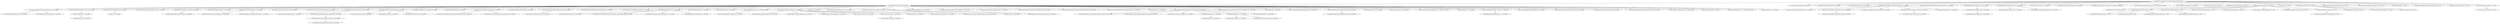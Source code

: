 digraph "de.codescape.jira.plugins:scrum-poker:atlassian-plugin:23.03.0" { 
	"de.codescape.jira.plugins:scrum-poker:atlassian-plugin:23.03.0" -> "com.atlassian.jira:jira-api:jar:9.7.0:provided" ; 
	"de.codescape.jira.plugins:scrum-poker:atlassian-plugin:23.03.0" -> "com.atlassian.sal:sal-api:jar:5.0.0:provided" ; 
	"de.codescape.jira.plugins:scrum-poker:atlassian-plugin:23.03.0" -> "com.atlassian.upm:licensing-api:jar:6.0.6:provided" ; 
	"de.codescape.jira.plugins:scrum-poker:atlassian-plugin:23.03.0" -> "com.atlassian.upm:upm-api:jar:6.0.6:provided" ; 
	"de.codescape.jira.plugins:scrum-poker:atlassian-plugin:23.03.0" -> "com.atlassian.activeobjects:activeobjects-plugin:jar:4.0.3:provided" ; 
	"de.codescape.jira.plugins:scrum-poker:atlassian-plugin:23.03.0" -> "com.atlassian.plugin:atlassian-spring-scanner-annotation:jar:3.0.1:provided" ; 
	"de.codescape.jira.plugins:scrum-poker:atlassian-plugin:23.03.0" -> "org.springframework:spring-beans:jar:5.3.19:provided" ; 
	"de.codescape.jira.plugins:scrum-poker:atlassian-plugin:23.03.0" -> "org.springframework:spring-context:jar:5.3.19:provided" ; 
	"de.codescape.jira.plugins:scrum-poker:atlassian-plugin:23.03.0" -> "javax.ws.rs:jsr311-api:jar:1.1.1:provided" ; 
	"de.codescape.jira.plugins:scrum-poker:atlassian-plugin:23.03.0" -> "org.apache.commons:commons-lang3:jar:3.9:provided" ; 
	"de.codescape.jira.plugins:scrum-poker:atlassian-plugin:23.03.0" -> "org.codehaus.jackson:jackson-core-asl:jar:1.9.13-atlassian-6:provided" ; 
	"de.codescape.jira.plugins:scrum-poker:atlassian-plugin:23.03.0" -> "org.codehaus.jackson:jackson-mapper-asl:jar:1.9.13-atlassian-6:provided" ; 
	"de.codescape.jira.plugins:scrum-poker:atlassian-plugin:23.03.0" -> "javax.servlet:javax.servlet-api:jar:4.0.1:provided" ; 
	"de.codescape.jira.plugins:scrum-poker:atlassian-plugin:23.03.0" -> "org.hamcrest:hamcrest:jar:2.2:test" ; 
	"de.codescape.jira.plugins:scrum-poker:atlassian-plugin:23.03.0" -> "org.hamcrest:hamcrest-library:jar:2.2:test" ; 
	"de.codescape.jira.plugins:scrum-poker:atlassian-plugin:23.03.0" -> "com.atlassian.jira:jira-tests:jar:9.7.0:test" ; 
	"de.codescape.jira.plugins:scrum-poker:atlassian-plugin:23.03.0" -> "junit:junit:jar:4.13.1:test" ; 
	"de.codescape.jira.plugins:scrum-poker:atlassian-plugin:23.03.0" -> "org.mockito:mockito-core:jar:3.1.0:test" ; 
	"de.codescape.jira.plugins:scrum-poker:atlassian-plugin:23.03.0" -> "net.java.dev.activeobjects:activeobjects-test:jar:4.0.3:test" ; 
	"de.codescape.jira.plugins:scrum-poker:atlassian-plugin:23.03.0" -> "com.atlassian.activeobjects:activeobjects-test:jar:4.0.3:test" ; 
	"de.codescape.jira.plugins:scrum-poker:atlassian-plugin:23.03.0" -> "org.hsqldb:hsqldb:jar:2.5.0:test" ; 
	"de.codescape.jira.plugins:scrum-poker:atlassian-plugin:23.03.0" -> "com.atlassian.profiling:atlassian-profiling-api:jar:4.8.1:test" ; 
	"de.codescape.jira.plugins:scrum-poker:atlassian-plugin:23.03.0" -> "org.apache.lucene:lucene-core:jar:7.3.1:test" ; 
	"de.codescape.jira.plugins:scrum-poker:atlassian-plugin:23.03.0" -> "com.sun.jersey:jersey-client:jar:1.19.4:test" ; 
	"com.atlassian.jira:jira-api:jar:9.7.0:provided" -> "com.atlassian.annotations:atlassian-annotations:jar:4.0.0:provided" ; 
	"com.atlassian.jira:jira-api:jar:9.7.0:provided" -> "com.atlassian.ofbiz:entityengine-share:jar:3.0.7:provided" ; 
	"com.atlassian.jira:jira-api:jar:9.7.0:provided" -> "com.atlassian.ofbiz:entityengine:jar:3.0.7:provided" ; 
	"com.atlassian.jira:jira-api:jar:9.7.0:provided" -> "com.atlassian.collectors:atlassian-collectors-util:jar:1.1:provided" ; 
	"com.atlassian.jira:jira-api:jar:9.7.0:provided" -> "opensymphony:webwork:jar:1.4-atlassian-31:provided" ; 
	"com.atlassian.jira:jira-api:jar:9.7.0:provided" -> "webwork:pell-multipart-request:jar:1.31.0:provided" ; 
	"com.atlassian.jira:jira-api:jar:9.7.0:provided" -> "com.atlassian.core:atlassian-core:jar:8.0.0:provided" ; 
	"com.atlassian.jira:jira-api:jar:9.7.0:provided" -> "com.atlassian.core:atlassian-core-user:jar:8.0.0:provided" ; 
	"com.atlassian.jira:jira-api:jar:9.7.0:provided" -> "com.atlassian.core:atlassian-core-thumbnail:jar:8.0.0:provided" ; 
	"com.atlassian.jira:jira-api:jar:9.7.0:provided" -> "com.atlassian.extras:atlassian-extras:jar:3.4.6:provided" ; 
	"com.atlassian.jira:jira-api:jar:9.7.0:provided" -> "com.atlassian.velocity:atlassian-velocity:jar:1.3:provided" ; 
	"com.atlassian.jira:jira-api:jar:9.7.0:provided" -> "osworkflow:osworkflow:jar:2.9.0-atlassian-1:provided" ; 
	"com.atlassian.jira:jira-api:jar:9.7.0:provided" -> "opensymphony:propertyset:jar:1.5:provided" ; 
	"com.atlassian.jira:jira-api:jar:9.7.0:provided" -> "com.atlassian.cache:atlassian-cache-api:jar:6.0.1:provided" ; 
	"com.atlassian.jira:jira-api:jar:9.7.0:provided" -> "com.atlassian.beehive:beehive-api:jar:5.0.1:provided" ; 
	"com.atlassian.jira:jira-api:jar:9.7.0:provided" -> "com.atlassian.tenancy:atlassian-tenancy-api:jar:4.0.0:provided" ; 
	"com.atlassian.jira:jira-api:jar:9.7.0:provided" -> "com.atlassian.upgrade:upgrade-task-framework-api:jar:2.0.2:provided" ; 
	"com.atlassian.jira:jira-api:jar:9.7.0:provided" -> "com.atlassian.crowd:embedded-crowd-api:jar:5.0.4:provided" ; 
	"com.atlassian.jira:jira-api:jar:9.7.0:provided" -> "com.google.guava:guava:jar:31.0.1-jre:provided" ; 
	"com.atlassian.jira:jira-api:jar:9.7.0:provided" -> "com.atlassian.fugue:fugue:jar:2.7.0:provided" ; 
	"com.atlassian.jira:jira-api:jar:9.7.0:provided" -> "io.atlassian.fugue:fugue:jar:5.0.0:provided" ; 
	"com.atlassian.jira:jira-api:jar:9.7.0:provided" -> "com.sun.mail:jakarta.mail:jar:1.6.5-atlassian-2:provided" ; 
	"com.atlassian.jira:jira-api:jar:9.7.0:provided" -> "com.atlassian.mail:atlassian-mail:jar:5.1.3:provided" ; 
	"com.atlassian.jira:jira-api:jar:9.7.0:provided" -> "oro:oro:jar:2.0.7:provided" ; 
	"com.atlassian.jira:jira-api:jar:9.7.0:provided" -> "com.atlassian.applinks:applinks-api:jar:9.0.13:provided" ; 
	"com.atlassian.jira:jira-api:jar:9.7.0:provided" -> "com.google.javascript:closure-compiler-unshaded:jar:v20181008:provided" ; 
	"com.atlassian.jira:jira-api:jar:9.7.0:provided" -> "com.google.protobuf:protobuf-java:jar:3.21.9:provided" ; 
	"com.atlassian.jira:jira-api:jar:9.7.0:provided" -> "com.atlassian.velocity.htmlsafe:velocity-htmlsafe:jar:4.0.1:provided" ; 
	"com.atlassian.jira:jira-api:jar:9.7.0:provided" -> "com.atlassian.plugins:atlassian-plugins-api:jar:7.1.4:provided" ; 
	"com.atlassian.jira:jira-api:jar:9.7.0:provided" -> "com.atlassian.plugins:atlassian-plugins-webfragment:jar:6.0.0:provided" ; 
	"com.atlassian.jira:jira-api:jar:9.7.0:provided" -> "com.atlassian.plugins:atlassian-plugins-webfragment-api:jar:6.0.0:provided" ; 
	"com.atlassian.jira:jira-api:jar:9.7.0:provided" -> "com.atlassian.ozymandias:atlassian-plugin-point-safety:jar:1.0.0:provided" ; 
	"com.atlassian.jira:jira-api:jar:9.7.0:provided" -> "jfree:jfreechart:jar:1.0.13:provided" ; 
	"com.atlassian.jira:jira-api:jar:9.7.0:provided" -> "com.atlassian.plugins:atlassian-plugins-webresource:jar:6.0.5:provided" ; 
	"com.atlassian.jira:jira-api:jar:9.7.0:provided" -> "com.atlassian.plugins:atlassian-plugins-webresource-compiler-gcc:jar:6.0.5:provided" ; 
	"com.atlassian.jira:jira-api:jar:9.7.0:provided" -> "jfree:jcommon:jar:1.0.8:provided" ; 
	"com.atlassian.jira:jira-api:jar:9.7.0:provided" -> "com.atlassian.gadgets:atlassian-gadgets-api:jar:8.0.16:provided" ; 
	"com.atlassian.jira:jira-api:jar:9.7.0:provided" -> "com.atlassian.johnson:atlassian-johnson-core:jar:4.0.0:provided" ; 
	"com.atlassian.jira:jira-api:jar:9.7.0:provided" -> "joda-time:joda-time:jar:2.10.5:provided" ; 
	"com.atlassian.jira:jira-api:jar:9.7.0:provided" -> "commons-io:commons-io:jar:2.8.0:provided" ; 
	"com.atlassian.jira:jira-api:jar:9.7.0:provided" -> "commons-httpclient:commons-httpclient:jar:3.1-atlassian-2:provided" ; 
	"com.atlassian.jira:jira-api:jar:9.7.0:provided" -> "org.slf4j:slf4j-api:jar:1.7.30:provided" ; 
	"com.atlassian.jira:jira-api:jar:9.7.0:provided" -> "org.apache.logging.log4j:log4j-1.2-api:jar:2.17.2:provided" ; 
	"com.atlassian.jira:jira-api:jar:9.7.0:provided" -> "com.atlassian.profiling:atlassian-profiling:jar:4.8.1:provided" ; 
	"com.atlassian.jira:jira-api:jar:9.7.0:provided" -> "com.atlassian.scheduler:atlassian-scheduler-api:jar:4.0.0:provided" ; 
	"com.atlassian.jira:jira-api:jar:9.7.0:provided" -> "com.atlassian.analytics:analytics-api:jar:8.2.5:provided" ; 
	"com.atlassian.jira:jira-api:jar:9.7.0:provided" -> "com.atlassian.application:atlassian-application-api:jar:2.0.0:provided" ; 
	"com.atlassian.jira:jira-api:jar:9.7.0:provided" -> "javax.validation:validation-api:jar:2.0.1.Final:provided" ; 
	"com.atlassian.jira:jira-api:jar:9.7.0:provided" -> "javax.inject:javax.inject:jar:1:provided" ; 
	"com.atlassian.jira:jira-api:jar:9.7.0:provided" -> "com.atlassian:lucene-extras:jar:7.3.1-atlassian-4:provided" ; 
	"com.atlassian.jira:jira-api:jar:9.7.0:provided" -> "org.dom4j:dom4j:jar:2.1.3:provided" ; 
	"com.atlassian.annotations:atlassian-annotations:jar:4.0.0:provided" -> "com.google.code.findbugs:jsr305:jar:3.0.2:provided" ; 
	"com.atlassian.annotations:atlassian-annotations:jar:4.0.0:provided" -> "org.checkerframework:checker-qual:jar:2.8.1:provided" ; 
	"com.atlassian.ofbiz:entityengine-share:jar:3.0.7:provided" -> "xerces:xercesImpl:jar:2.12.0:provided" ; 
	"xerces:xercesImpl:jar:2.12.0:provided" -> "xml-apis:xml-apis:jar:1.4.01:provided" ; 
	"com.atlassian.ofbiz:entityengine:jar:3.0.7:provided" -> "jta:jta:jar:1.0.1:provided" ; 
	"opensymphony:webwork:jar:1.4-atlassian-31:provided" -> "com.atlassian.html:atlassian-html-encoder:jar:1.4:provided" ; 
	"com.atlassian.core:atlassian-core:jar:8.0.0:provided" -> "commons-collections:commons-collections:jar:3.2.2:provided" ; 
	"com.atlassian.core:atlassian-core:jar:8.0.0:provided" -> "com.atlassian.image:atlassian-image-consumer:jar:1.0.1:provided" ; 
	"com.atlassian.extras:atlassian-extras:jar:3.4.6:provided" -> "commons-codec:commons-codec:jar:1.11:provided" ; 
	"com.atlassian.extras:atlassian-extras:jar:3.4.6:provided" -> "com.atlassian.extras:atlassian-extras-key-manager:jar:3.4.6:provided" ; 
	"com.atlassian.extras:atlassian-extras-key-manager:jar:3.4.6:provided" -> "com.atlassian.extras:atlassian-extras-common:jar:3.4.6:provided" ; 
	"com.atlassian.extras:atlassian-extras-common:jar:3.4.6:provided" -> "com.atlassian.extras:atlassian-extras-api:jar:3.4.6:provided" ; 
	"com.atlassian.velocity:atlassian-velocity:jar:1.3:provided" -> "commons-lang:commons-lang:jar:2.6:provided" ; 
	"com.atlassian.velocity:atlassian-velocity:jar:1.3:provided" -> "opensymphony:oscore:jar:2.2.7:provided" ; 
	"com.atlassian.velocity:atlassian-velocity:jar:1.3:provided" -> "org.apache.velocity:velocity:jar:1.6.4:provided" ; 
	"com.atlassian.cache:atlassian-cache-api:jar:6.0.1:provided" -> "com.atlassian.instrumentation:atlassian-instrumentation-core:jar:3.0.0:provided" ; 
	"com.atlassian.cache:atlassian-cache-api:jar:6.0.1:provided" -> "io.atlassian.util.concurrent:atlassian-util-concurrent:jar:4.0.1:provided" ; 
	"com.atlassian.tenancy:atlassian-tenancy-api:jar:4.0.0:provided" -> "com.atlassian.event:atlassian-event:jar:4.0.0:provided" ; 
	"com.google.guava:guava:jar:31.0.1-jre:provided" -> "com.google.guava:failureaccess:jar:1.0.1:provided" ; 
	"com.google.guava:guava:jar:31.0.1-jre:provided" -> "com.google.guava:listenablefuture:jar:9999.0-empty-to-avoid-conflict-with-guava:provided" ; 
	"com.google.guava:guava:jar:31.0.1-jre:provided" -> "com.google.errorprone:error_prone_annotations:jar:2.7.1:provided" ; 
	"com.google.guava:guava:jar:31.0.1-jre:provided" -> "com.google.j2objc:j2objc-annotations:jar:1.3:provided" ; 
	"com.sun.mail:jakarta.mail:jar:1.6.5-atlassian-2:provided" -> "com.sun.activation:jakarta.activation:jar:1.2.1:provided" ; 
	"com.atlassian.mail:atlassian-mail:jar:5.1.3:provided" -> "commons-beanutils:commons-beanutils:jar:1.9.4:provided" ; 
	"com.atlassian.mail:atlassian-mail:jar:5.1.3:provided" -> "commons-digester:commons-digester:jar:1.8.1:provided" ; 
	"com.atlassian.mail:atlassian-mail:jar:5.1.3:provided" -> "commons-logging:commons-logging:jar:1.0.4:provided" ; 
	"com.atlassian.mail:atlassian-mail:jar:5.1.3:provided" -> "javax.mail:javax.mail-api:jar:1.5.6:provided" ; 
	"com.atlassian.mail:atlassian-mail:jar:5.1.3:provided" -> "com.sun.mail:javax.mail:jar:1.5.6:provided" ; 
	"com.atlassian.mail:atlassian-mail:jar:5.1.3:provided" -> "org.jsoup:jsoup:jar:1.14.2:provided" ; 
	"com.atlassian.mail:atlassian-mail:jar:5.1.3:provided" -> "com.atlassian:atlassian-localhost:jar:1.1.0:provided" ; 
	"com.sun.mail:javax.mail:jar:1.5.6:provided" -> "javax.activation:activation:jar:1.1:provided" ; 
	"com.google.javascript:closure-compiler-unshaded:jar:v20181008:provided" -> "com.google.javascript:closure-compiler-externs:jar:v20181008:provided" ; 
	"com.google.javascript:closure-compiler-unshaded:jar:v20181008:provided" -> "args4j:args4j:jar:2.0.26:provided" ; 
	"com.google.javascript:closure-compiler-unshaded:jar:v20181008:provided" -> "com.google.jsinterop:jsinterop-annotations:jar:1.0.0:provided" ; 
	"com.atlassian.plugins:atlassian-plugins-webresource:jar:6.0.5:provided" -> "com.atlassian.plugins:atlassian-plugins-webresource-api:jar:6.0.5:provided" ; 
	"com.atlassian.plugins:atlassian-plugins-webresource:jar:6.0.5:provided" -> "com.atlassian.plugins:atlassian-plugins-webresource-spi:jar:6.0.5:provided" ; 
	"com.atlassian.plugins:atlassian-plugins-webresource:jar:6.0.5:provided" -> "com.atlassian.sourcemap:sourcemap:jar:2.0.0:provided" ; 
	"com.atlassian.plugins:atlassian-plugins-webresource:jar:6.0.5:provided" -> "org.jgrapht:jgrapht-core:jar:1.4.0:provided" ; 
	"com.atlassian.plugins:atlassian-plugins-webresource:jar:6.0.5:provided" -> "org.jgrapht:jgrapht-io:jar:1.4.0:provided" ; 
	"com.atlassian.plugins:atlassian-plugins-webresource:jar:6.0.5:provided" -> "org.tuckey:urlrewritefilter:jar:4.0.4:provided" ; 
	"org.jgrapht:jgrapht-core:jar:1.4.0:provided" -> "org.jheaps:jheaps:jar:0.11:provided" ; 
	"org.jgrapht:jgrapht-io:jar:1.4.0:provided" -> "org.antlr:antlr4-runtime:jar:4.7.2:provided" ; 
	"org.jgrapht:jgrapht-io:jar:1.4.0:provided" -> "org.apache.commons:commons-text:jar:1.6:provided" ; 
	"com.atlassian.johnson:atlassian-johnson-core:jar:4.0.0:provided" -> "com.atlassian.plugins:atlassian-plugins-servlet:jar:5.0.0:provided" ; 
	"org.apache.logging.log4j:log4j-1.2-api:jar:2.17.2:provided" -> "org.apache.logging.log4j:log4j-api:jar:2.17.2:provided" ; 
	"com.atlassian.activeobjects:activeobjects-plugin:jar:4.0.3:provided" -> "net.java.dev.activeobjects:activeobjects:jar:4.0.3:provided" ; 
	"com.atlassian.activeobjects:activeobjects-plugin:jar:4.0.3:provided" -> "com.atlassian.activeobjects:activeobjects-core:jar:4.0.3:provided" ; 
	"com.atlassian.activeobjects:activeobjects-plugin:jar:4.0.3:provided" -> "com.atlassian.activeobjects:activeobjects-dbex:jar:4.0.3:provided" ; 
	"com.atlassian.activeobjects:activeobjects-plugin:jar:4.0.3:provided" -> "org.codehaus.woodstox:woodstox-core-asl:jar:4.4.1:provided" ; 
	"com.atlassian.activeobjects:activeobjects-plugin:jar:4.0.3:provided" -> "com.google.code.gson:gson:jar:1.7.2:provided" ; 
	"com.atlassian.activeobjects:activeobjects-core:jar:4.0.3:provided" -> "com.atlassian.activeobjects:activeobjects-spi:jar:4.0.3:provided" ; 
	"org.codehaus.woodstox:woodstox-core-asl:jar:4.4.1:provided" -> "org.codehaus.woodstox:stax2-api:jar:3.1.4:provided" ; 
	"org.springframework:spring-beans:jar:5.3.19:provided" -> "org.springframework:spring-core:jar:5.3.19:provided" ; 
	"org.springframework:spring-core:jar:5.3.19:provided" -> "org.springframework:spring-jcl:jar:5.3.19:provided" ; 
	"org.springframework:spring-context:jar:5.3.19:provided" -> "org.springframework:spring-aop:jar:5.3.19:provided" ; 
	"org.springframework:spring-context:jar:5.3.19:provided" -> "org.springframework:spring-expression:jar:5.3.19:provided" ; 
	"org.hamcrest:hamcrest-library:jar:2.2:test" -> "org.hamcrest:hamcrest-core:jar:2.2:test" ; 
	"com.atlassian.jira:jira-tests:jar:9.7.0:test" -> "org.junit.jupiter:junit-jupiter-api:jar:5.7.0:test" ; 
	"com.atlassian.jira:jira-tests:jar:9.7.0:test" -> "org.junit.jupiter:junit-jupiter-engine:jar:5.7.0:test" ; 
	"com.atlassian.jira:jira-tests:jar:9.7.0:test" -> "org.junit.vintage:junit-vintage-engine:jar:5.7.0:test" ; 
	"com.atlassian.jira:jira-tests:jar:9.7.0:test" -> "org.mockito:mockito-junit-jupiter:jar:2.23.0:test" ; 
	"com.atlassian.jira:jira-tests:jar:9.7.0:test" -> "org.junit.jupiter:junit-jupiter-params:jar:5.7.0:test" ; 
	"com.atlassian.jira:jira-tests:jar:9.7.0:test" -> "mockobjects:mockobjects-jdk1.3-j2ee1.3:jar:0.07:test" ; 
	"com.atlassian.jira:jira-tests:jar:9.7.0:test" -> "com.atlassian.inception:inception:jar:1.25:test" ; 
	"org.junit.jupiter:junit-jupiter-api:jar:5.7.0:test" -> "org.apiguardian:apiguardian-api:jar:1.1.0:test" ; 
	"org.junit.jupiter:junit-jupiter-api:jar:5.7.0:test" -> "org.opentest4j:opentest4j:jar:1.2.0:test" ; 
	"org.junit.jupiter:junit-jupiter-api:jar:5.7.0:test" -> "org.junit.platform:junit-platform-commons:jar:1.7.0:test" ; 
	"org.junit.jupiter:junit-jupiter-engine:jar:5.7.0:test" -> "org.junit.platform:junit-platform-engine:jar:1.7.0:test" ; 
	"com.atlassian.inception:inception:jar:1.25:test" -> "com.atlassian.modzdetector:modz-detector:jar:0.2:test" ; 
	"org.mockito:mockito-core:jar:3.1.0:test" -> "net.bytebuddy:byte-buddy:jar:1.9.10:test" ; 
	"org.mockito:mockito-core:jar:3.1.0:test" -> "net.bytebuddy:byte-buddy-agent:jar:1.9.10:test" ; 
	"org.mockito:mockito-core:jar:3.1.0:test" -> "org.objenesis:objenesis:jar:2.6:test" ; 
	"com.sun.jersey:jersey-client:jar:1.19.4:test" -> "com.sun.jersey:jersey-core:jar:1.19.4:test" ; 
 } 